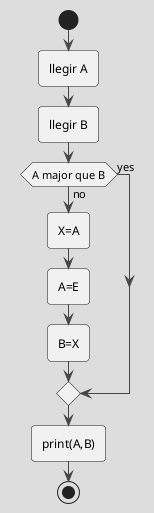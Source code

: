 @startuml
!theme toy
start
    :llegir A;
    :llegir B;
    if (A major que B) then (yes)

    else (no)
        :X=A;
        :A=E;
        :B=X;
    endif
    :print(A,B);
stop
@enduml

@startuml
!theme toy
start
    :llegir A;
    :llegir B;
    if (A major que B) then (yes)

    else (no)
        :X=A;
        :A=E;
        :B=X;
    endif
    :print(A,B);
stop
@enduml
